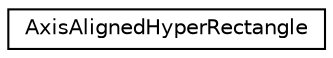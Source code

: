 digraph "Graphical Class Hierarchy"
{
 // LATEX_PDF_SIZE
  edge [fontname="Helvetica",fontsize="10",labelfontname="Helvetica",labelfontsize="10"];
  node [fontname="Helvetica",fontsize="10",shape=record];
  rankdir="LR";
  Node0 [label="AxisAlignedHyperRectangle",height=0.2,width=0.4,color="black", fillcolor="white", style="filled",URL="$classAxisAlignedHyperRectangle.html",tooltip=" "];
}
